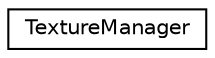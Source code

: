digraph "Graphical Class Hierarchy"
{
 // LATEX_PDF_SIZE
  edge [fontname="Helvetica",fontsize="10",labelfontname="Helvetica",labelfontsize="10"];
  node [fontname="Helvetica",fontsize="10",shape=record];
  rankdir="LR";
  Node0 [label="TextureManager",height=0.2,width=0.4,color="black", fillcolor="white", style="filled",URL="$classTextureManager.html",tooltip="Loads and draws textures to the screen."];
}
